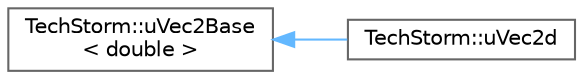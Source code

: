 digraph "Graphical Class Hierarchy"
{
 // LATEX_PDF_SIZE
  bgcolor="transparent";
  edge [fontname=Helvetica,fontsize=10,labelfontname=Helvetica,labelfontsize=10];
  node [fontname=Helvetica,fontsize=10,shape=box,height=0.2,width=0.4];
  rankdir="LR";
  Node0 [id="Node000000",label="TechStorm::uVec2Base\l\< double \>",height=0.2,width=0.4,color="grey40", fillcolor="white", style="filled",URL="$class_tech_storm_1_1u_vec2_base.html",tooltip=" "];
  Node0 -> Node1 [id="edge147_Node000000_Node000001",dir="back",color="steelblue1",style="solid",tooltip=" "];
  Node1 [id="Node000001",label="TechStorm::uVec2d",height=0.2,width=0.4,color="grey40", fillcolor="white", style="filled",URL="$class_tech_storm_1_1u_vec2d.html",tooltip=" "];
}
